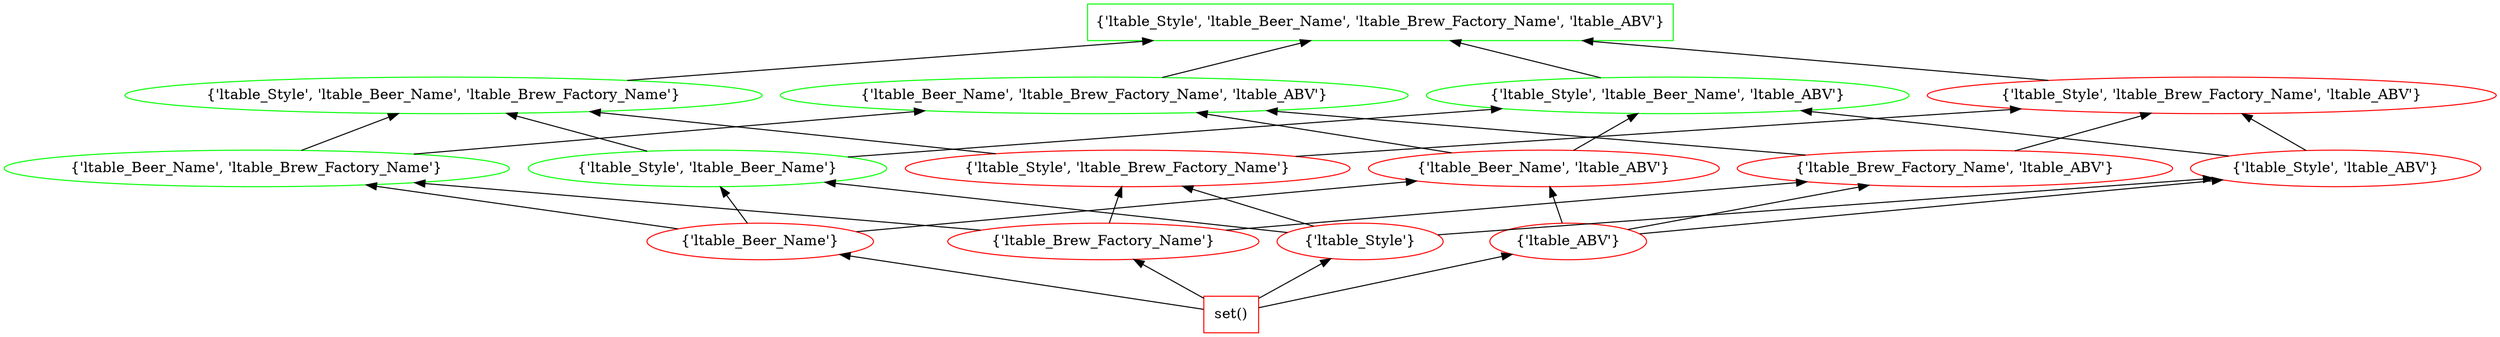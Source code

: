 digraph G {
splines="line"
rankdir=BT
"{'ltable_Style', 'ltable_Beer_Name', 'ltable_Brew_Factory_Name', 'ltable_ABV'}" [shape=box];
"set()" [shape=box];
"set()" [color=red];
"set()" -> "{'ltable_Beer_Name'}";
"set()" -> "{'ltable_Brew_Factory_Name'}";
"set()" -> "{'ltable_Style'}";
"set()" -> "{'ltable_ABV'}";
"{'ltable_Beer_Name'}" [color=red];
"{'ltable_Beer_Name'}" -> "{'ltable_Beer_Name', 'ltable_Brew_Factory_Name'}";
"{'ltable_Beer_Name'}" -> "{'ltable_Style', 'ltable_Beer_Name'}";
"{'ltable_Beer_Name'}" -> "{'ltable_Beer_Name', 'ltable_ABV'}";
"{'ltable_Brew_Factory_Name'}" [color=red];
"{'ltable_Brew_Factory_Name'}" -> "{'ltable_Beer_Name', 'ltable_Brew_Factory_Name'}";
"{'ltable_Brew_Factory_Name'}" -> "{'ltable_Style', 'ltable_Brew_Factory_Name'}";
"{'ltable_Brew_Factory_Name'}" -> "{'ltable_Brew_Factory_Name', 'ltable_ABV'}";
"{'ltable_Style'}" [color=red];
"{'ltable_Style'}" -> "{'ltable_Style', 'ltable_Beer_Name'}";
"{'ltable_Style'}" -> "{'ltable_Style', 'ltable_Brew_Factory_Name'}";
"{'ltable_Style'}" -> "{'ltable_Style', 'ltable_ABV'}";
"{'ltable_ABV'}" [color=red];
"{'ltable_ABV'}" -> "{'ltable_Beer_Name', 'ltable_ABV'}";
"{'ltable_ABV'}" -> "{'ltable_Brew_Factory_Name', 'ltable_ABV'}";
"{'ltable_ABV'}" -> "{'ltable_Style', 'ltable_ABV'}";
"{'ltable_Beer_Name', 'ltable_Brew_Factory_Name'}" [color=green];
"{'ltable_Beer_Name', 'ltable_Brew_Factory_Name'}" -> "{'ltable_Style', 'ltable_Beer_Name', 'ltable_Brew_Factory_Name'}";
"{'ltable_Beer_Name', 'ltable_Brew_Factory_Name'}" -> "{'ltable_Beer_Name', 'ltable_Brew_Factory_Name', 'ltable_ABV'}";
"{'ltable_Style', 'ltable_Beer_Name'}" [color=green];
"{'ltable_Style', 'ltable_Beer_Name'}" -> "{'ltable_Style', 'ltable_Beer_Name', 'ltable_Brew_Factory_Name'}";
"{'ltable_Style', 'ltable_Beer_Name'}" -> "{'ltable_Style', 'ltable_Beer_Name', 'ltable_ABV'}";
"{'ltable_Beer_Name', 'ltable_ABV'}" [color=red];
"{'ltable_Beer_Name', 'ltable_ABV'}" -> "{'ltable_Beer_Name', 'ltable_Brew_Factory_Name', 'ltable_ABV'}";
"{'ltable_Beer_Name', 'ltable_ABV'}" -> "{'ltable_Style', 'ltable_Beer_Name', 'ltable_ABV'}";
"{'ltable_Style', 'ltable_Brew_Factory_Name'}" [color=red];
"{'ltable_Style', 'ltable_Brew_Factory_Name'}" -> "{'ltable_Style', 'ltable_Beer_Name', 'ltable_Brew_Factory_Name'}";
"{'ltable_Style', 'ltable_Brew_Factory_Name'}" -> "{'ltable_Style', 'ltable_Brew_Factory_Name', 'ltable_ABV'}";
"{'ltable_Brew_Factory_Name', 'ltable_ABV'}" [color=red];
"{'ltable_Brew_Factory_Name', 'ltable_ABV'}" -> "{'ltable_Beer_Name', 'ltable_Brew_Factory_Name', 'ltable_ABV'}";
"{'ltable_Brew_Factory_Name', 'ltable_ABV'}" -> "{'ltable_Style', 'ltable_Brew_Factory_Name', 'ltable_ABV'}";
"{'ltable_Style', 'ltable_ABV'}" [color=red];
"{'ltable_Style', 'ltable_ABV'}" -> "{'ltable_Style', 'ltable_Beer_Name', 'ltable_ABV'}";
"{'ltable_Style', 'ltable_ABV'}" -> "{'ltable_Style', 'ltable_Brew_Factory_Name', 'ltable_ABV'}";
"{'ltable_Style', 'ltable_Beer_Name', 'ltable_Brew_Factory_Name'}" [color=green];
"{'ltable_Style', 'ltable_Beer_Name', 'ltable_Brew_Factory_Name'}" -> "{'ltable_Style', 'ltable_Beer_Name', 'ltable_Brew_Factory_Name', 'ltable_ABV'}";
"{'ltable_Beer_Name', 'ltable_Brew_Factory_Name', 'ltable_ABV'}" [color=green];
"{'ltable_Beer_Name', 'ltable_Brew_Factory_Name', 'ltable_ABV'}" -> "{'ltable_Style', 'ltable_Beer_Name', 'ltable_Brew_Factory_Name', 'ltable_ABV'}";
"{'ltable_Style', 'ltable_Beer_Name', 'ltable_ABV'}" [color=green];
"{'ltable_Style', 'ltable_Beer_Name', 'ltable_ABV'}" -> "{'ltable_Style', 'ltable_Beer_Name', 'ltable_Brew_Factory_Name', 'ltable_ABV'}";
"{'ltable_Style', 'ltable_Brew_Factory_Name', 'ltable_ABV'}" [color=red];
"{'ltable_Style', 'ltable_Brew_Factory_Name', 'ltable_ABV'}" -> "{'ltable_Style', 'ltable_Beer_Name', 'ltable_Brew_Factory_Name', 'ltable_ABV'}";
"{'ltable_Style', 'ltable_Beer_Name', 'ltable_Brew_Factory_Name', 'ltable_ABV'}" [color=green];
}